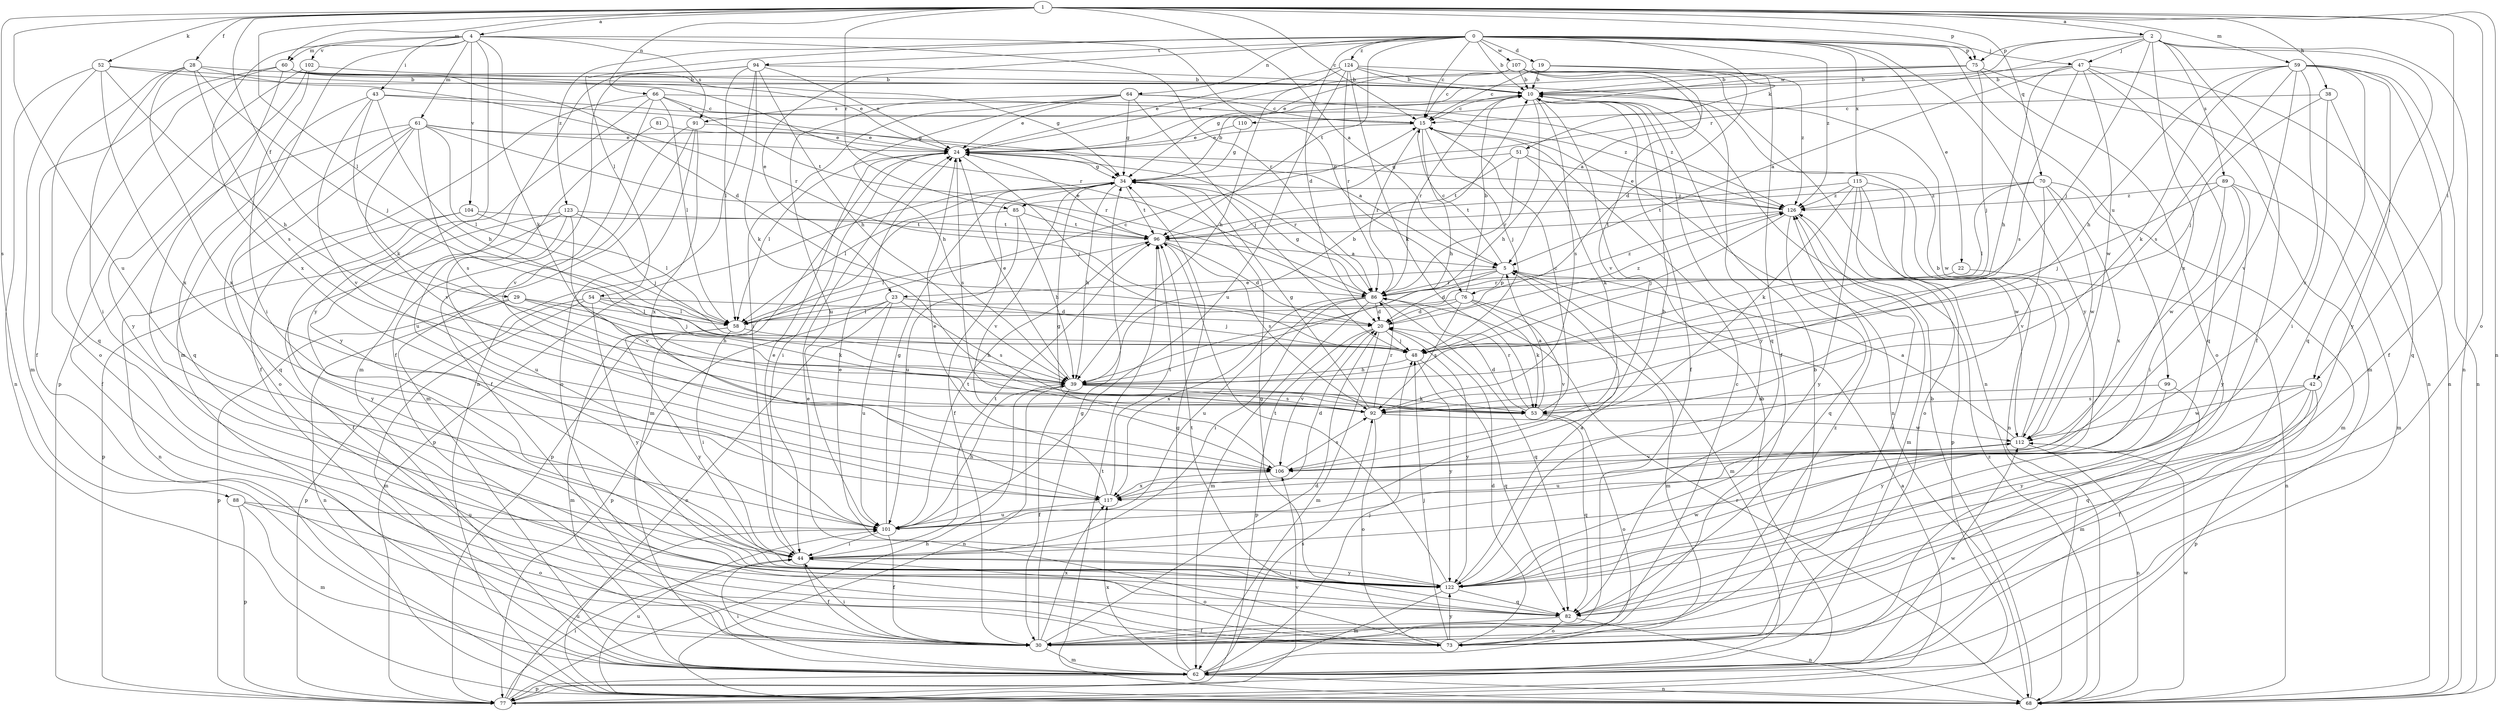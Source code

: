 strict digraph  {
0;
1;
2;
4;
5;
10;
15;
19;
20;
22;
23;
24;
28;
29;
30;
34;
38;
39;
42;
43;
44;
47;
48;
51;
52;
53;
54;
58;
59;
60;
61;
62;
64;
66;
68;
70;
73;
75;
76;
77;
81;
82;
85;
86;
88;
89;
91;
92;
94;
96;
99;
101;
102;
104;
106;
107;
110;
112;
115;
117;
122;
123;
124;
126;
0 -> 10  [label=b];
0 -> 15  [label=c];
0 -> 19  [label=d];
0 -> 20  [label=d];
0 -> 22  [label=e];
0 -> 23  [label=e];
0 -> 47  [label=j];
0 -> 51  [label=k];
0 -> 54  [label=l];
0 -> 64  [label=n];
0 -> 75  [label=p];
0 -> 94  [label=t];
0 -> 96  [label=t];
0 -> 99  [label=u];
0 -> 107  [label=w];
0 -> 115  [label=x];
0 -> 122  [label=y];
0 -> 123  [label=z];
0 -> 124  [label=z];
0 -> 126  [label=z];
1 -> 2  [label=a];
1 -> 4  [label=a];
1 -> 5  [label=a];
1 -> 15  [label=c];
1 -> 28  [label=f];
1 -> 29  [label=f];
1 -> 38  [label=h];
1 -> 42  [label=i];
1 -> 52  [label=k];
1 -> 58  [label=l];
1 -> 59  [label=m];
1 -> 60  [label=m];
1 -> 66  [label=n];
1 -> 68  [label=n];
1 -> 70  [label=q];
1 -> 73  [label=o];
1 -> 75  [label=p];
1 -> 85  [label=r];
1 -> 88  [label=s];
1 -> 101  [label=u];
2 -> 30  [label=f];
2 -> 42  [label=i];
2 -> 47  [label=j];
2 -> 48  [label=j];
2 -> 68  [label=n];
2 -> 75  [label=p];
2 -> 85  [label=r];
2 -> 89  [label=s];
2 -> 110  [label=w];
2 -> 117  [label=x];
4 -> 43  [label=i];
4 -> 53  [label=k];
4 -> 60  [label=m];
4 -> 61  [label=m];
4 -> 62  [label=m];
4 -> 76  [label=p];
4 -> 86  [label=r];
4 -> 91  [label=s];
4 -> 102  [label=v];
4 -> 104  [label=v];
4 -> 117  [label=x];
4 -> 122  [label=y];
5 -> 15  [label=c];
5 -> 20  [label=d];
5 -> 23  [label=e];
5 -> 62  [label=m];
5 -> 76  [label=p];
5 -> 86  [label=r];
10 -> 15  [label=c];
10 -> 30  [label=f];
10 -> 39  [label=h];
10 -> 86  [label=r];
10 -> 91  [label=s];
10 -> 92  [label=s];
10 -> 112  [label=w];
10 -> 122  [label=y];
15 -> 24  [label=e];
15 -> 39  [label=h];
15 -> 48  [label=j];
15 -> 68  [label=n];
15 -> 86  [label=r];
19 -> 10  [label=b];
19 -> 15  [label=c];
19 -> 20  [label=d];
19 -> 126  [label=z];
20 -> 48  [label=j];
20 -> 62  [label=m];
20 -> 77  [label=p];
20 -> 106  [label=v];
20 -> 122  [label=y];
20 -> 126  [label=z];
22 -> 68  [label=n];
22 -> 86  [label=r];
23 -> 48  [label=j];
23 -> 58  [label=l];
23 -> 68  [label=n];
23 -> 77  [label=p];
23 -> 92  [label=s];
23 -> 101  [label=u];
24 -> 34  [label=g];
24 -> 44  [label=i];
24 -> 48  [label=j];
24 -> 58  [label=l];
24 -> 62  [label=m];
24 -> 86  [label=r];
24 -> 92  [label=s];
28 -> 10  [label=b];
28 -> 44  [label=i];
28 -> 48  [label=j];
28 -> 73  [label=o];
28 -> 86  [label=r];
28 -> 92  [label=s];
28 -> 117  [label=x];
29 -> 39  [label=h];
29 -> 48  [label=j];
29 -> 58  [label=l];
29 -> 68  [label=n];
29 -> 77  [label=p];
30 -> 15  [label=c];
30 -> 20  [label=d];
30 -> 34  [label=g];
30 -> 44  [label=i];
30 -> 62  [label=m];
30 -> 117  [label=x];
30 -> 126  [label=z];
34 -> 10  [label=b];
34 -> 30  [label=f];
34 -> 39  [label=h];
34 -> 58  [label=l];
34 -> 77  [label=p];
34 -> 96  [label=t];
34 -> 106  [label=v];
34 -> 126  [label=z];
38 -> 15  [label=c];
38 -> 44  [label=i];
38 -> 48  [label=j];
38 -> 82  [label=q];
39 -> 10  [label=b];
39 -> 24  [label=e];
39 -> 30  [label=f];
39 -> 53  [label=k];
39 -> 68  [label=n];
39 -> 92  [label=s];
42 -> 30  [label=f];
42 -> 77  [label=p];
42 -> 82  [label=q];
42 -> 92  [label=s];
42 -> 112  [label=w];
42 -> 122  [label=y];
43 -> 15  [label=c];
43 -> 34  [label=g];
43 -> 39  [label=h];
43 -> 53  [label=k];
43 -> 82  [label=q];
43 -> 106  [label=v];
44 -> 24  [label=e];
44 -> 30  [label=f];
44 -> 73  [label=o];
44 -> 96  [label=t];
44 -> 122  [label=y];
47 -> 5  [label=a];
47 -> 10  [label=b];
47 -> 39  [label=h];
47 -> 62  [label=m];
47 -> 68  [label=n];
47 -> 82  [label=q];
47 -> 92  [label=s];
47 -> 112  [label=w];
48 -> 39  [label=h];
48 -> 82  [label=q];
48 -> 122  [label=y];
51 -> 34  [label=g];
51 -> 53  [label=k];
51 -> 68  [label=n];
51 -> 86  [label=r];
51 -> 96  [label=t];
52 -> 10  [label=b];
52 -> 24  [label=e];
52 -> 39  [label=h];
52 -> 62  [label=m];
52 -> 68  [label=n];
52 -> 117  [label=x];
53 -> 5  [label=a];
53 -> 15  [label=c];
53 -> 20  [label=d];
53 -> 73  [label=o];
53 -> 82  [label=q];
53 -> 86  [label=r];
54 -> 20  [label=d];
54 -> 53  [label=k];
54 -> 58  [label=l];
54 -> 62  [label=m];
54 -> 77  [label=p];
54 -> 122  [label=y];
58 -> 15  [label=c];
58 -> 39  [label=h];
58 -> 44  [label=i];
58 -> 62  [label=m];
58 -> 122  [label=y];
59 -> 10  [label=b];
59 -> 30  [label=f];
59 -> 39  [label=h];
59 -> 53  [label=k];
59 -> 68  [label=n];
59 -> 82  [label=q];
59 -> 92  [label=s];
59 -> 106  [label=v];
59 -> 117  [label=x];
59 -> 122  [label=y];
60 -> 10  [label=b];
60 -> 20  [label=d];
60 -> 30  [label=f];
60 -> 34  [label=g];
60 -> 44  [label=i];
60 -> 82  [label=q];
60 -> 86  [label=r];
61 -> 5  [label=a];
61 -> 24  [label=e];
61 -> 30  [label=f];
61 -> 58  [label=l];
61 -> 73  [label=o];
61 -> 82  [label=q];
61 -> 86  [label=r];
61 -> 92  [label=s];
61 -> 106  [label=v];
62 -> 34  [label=g];
62 -> 44  [label=i];
62 -> 48  [label=j];
62 -> 68  [label=n];
62 -> 77  [label=p];
62 -> 92  [label=s];
62 -> 112  [label=w];
62 -> 117  [label=x];
64 -> 15  [label=c];
64 -> 24  [label=e];
64 -> 34  [label=g];
64 -> 39  [label=h];
64 -> 44  [label=i];
64 -> 48  [label=j];
64 -> 101  [label=u];
64 -> 126  [label=z];
66 -> 15  [label=c];
66 -> 30  [label=f];
66 -> 58  [label=l];
66 -> 96  [label=t];
66 -> 106  [label=v];
66 -> 122  [label=y];
66 -> 126  [label=z];
68 -> 10  [label=b];
68 -> 86  [label=r];
68 -> 96  [label=t];
68 -> 101  [label=u];
68 -> 112  [label=w];
68 -> 126  [label=z];
70 -> 58  [label=l];
70 -> 62  [label=m];
70 -> 96  [label=t];
70 -> 106  [label=v];
70 -> 112  [label=w];
70 -> 117  [label=x];
70 -> 126  [label=z];
73 -> 10  [label=b];
73 -> 20  [label=d];
73 -> 24  [label=e];
73 -> 48  [label=j];
73 -> 122  [label=y];
73 -> 126  [label=z];
75 -> 10  [label=b];
75 -> 24  [label=e];
75 -> 34  [label=g];
75 -> 48  [label=j];
75 -> 68  [label=n];
75 -> 73  [label=o];
76 -> 10  [label=b];
76 -> 20  [label=d];
76 -> 53  [label=k];
76 -> 58  [label=l];
76 -> 62  [label=m];
76 -> 92  [label=s];
76 -> 106  [label=v];
77 -> 5  [label=a];
77 -> 10  [label=b];
77 -> 39  [label=h];
77 -> 44  [label=i];
77 -> 101  [label=u];
77 -> 106  [label=v];
81 -> 24  [label=e];
81 -> 101  [label=u];
82 -> 30  [label=f];
82 -> 34  [label=g];
82 -> 68  [label=n];
82 -> 73  [label=o];
82 -> 96  [label=t];
85 -> 39  [label=h];
85 -> 77  [label=p];
85 -> 96  [label=t];
85 -> 101  [label=u];
86 -> 20  [label=d];
86 -> 34  [label=g];
86 -> 44  [label=i];
86 -> 62  [label=m];
86 -> 82  [label=q];
86 -> 101  [label=u];
86 -> 117  [label=x];
86 -> 126  [label=z];
88 -> 62  [label=m];
88 -> 73  [label=o];
88 -> 77  [label=p];
88 -> 101  [label=u];
89 -> 44  [label=i];
89 -> 48  [label=j];
89 -> 62  [label=m];
89 -> 112  [label=w];
89 -> 122  [label=y];
89 -> 126  [label=z];
91 -> 24  [label=e];
91 -> 30  [label=f];
91 -> 62  [label=m];
91 -> 73  [label=o];
91 -> 117  [label=x];
92 -> 34  [label=g];
92 -> 73  [label=o];
92 -> 86  [label=r];
92 -> 112  [label=w];
94 -> 10  [label=b];
94 -> 24  [label=e];
94 -> 30  [label=f];
94 -> 39  [label=h];
94 -> 53  [label=k];
94 -> 58  [label=l];
94 -> 62  [label=m];
94 -> 68  [label=n];
96 -> 5  [label=a];
96 -> 20  [label=d];
96 -> 24  [label=e];
96 -> 58  [label=l];
96 -> 92  [label=s];
99 -> 62  [label=m];
99 -> 92  [label=s];
99 -> 122  [label=y];
101 -> 10  [label=b];
101 -> 30  [label=f];
101 -> 34  [label=g];
101 -> 39  [label=h];
101 -> 44  [label=i];
101 -> 96  [label=t];
102 -> 10  [label=b];
102 -> 44  [label=i];
102 -> 77  [label=p];
102 -> 122  [label=y];
104 -> 58  [label=l];
104 -> 68  [label=n];
104 -> 96  [label=t];
104 -> 122  [label=y];
106 -> 34  [label=g];
106 -> 92  [label=s];
106 -> 117  [label=x];
107 -> 5  [label=a];
107 -> 10  [label=b];
107 -> 15  [label=c];
107 -> 24  [label=e];
107 -> 30  [label=f];
107 -> 106  [label=v];
110 -> 24  [label=e];
110 -> 34  [label=g];
112 -> 5  [label=a];
112 -> 10  [label=b];
112 -> 68  [label=n];
112 -> 101  [label=u];
112 -> 106  [label=v];
115 -> 53  [label=k];
115 -> 73  [label=o];
115 -> 77  [label=p];
115 -> 96  [label=t];
115 -> 112  [label=w];
115 -> 122  [label=y];
115 -> 126  [label=z];
117 -> 20  [label=d];
117 -> 24  [label=e];
117 -> 96  [label=t];
117 -> 101  [label=u];
122 -> 5  [label=a];
122 -> 24  [label=e];
122 -> 44  [label=i];
122 -> 62  [label=m];
122 -> 82  [label=q];
122 -> 96  [label=t];
122 -> 112  [label=w];
123 -> 30  [label=f];
123 -> 48  [label=j];
123 -> 77  [label=p];
123 -> 96  [label=t];
123 -> 101  [label=u];
123 -> 106  [label=v];
124 -> 10  [label=b];
124 -> 24  [label=e];
124 -> 39  [label=h];
124 -> 53  [label=k];
124 -> 68  [label=n];
124 -> 82  [label=q];
124 -> 86  [label=r];
124 -> 101  [label=u];
126 -> 24  [label=e];
126 -> 48  [label=j];
126 -> 62  [label=m];
126 -> 82  [label=q];
126 -> 96  [label=t];
}
